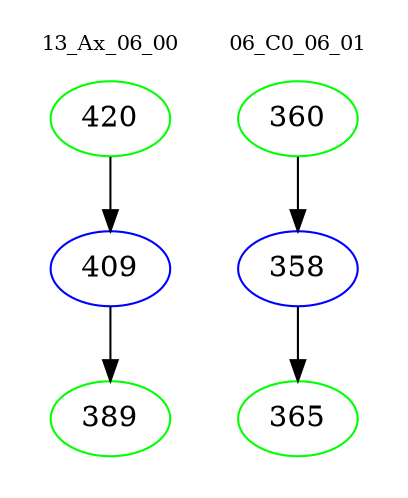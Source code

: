 digraph{
subgraph cluster_0 {
color = white
label = "13_Ax_06_00";
fontsize=10;
T0_420 [label="420", color="green"]
T0_420 -> T0_409 [color="black"]
T0_409 [label="409", color="blue"]
T0_409 -> T0_389 [color="black"]
T0_389 [label="389", color="green"]
}
subgraph cluster_1 {
color = white
label = "06_C0_06_01";
fontsize=10;
T1_360 [label="360", color="green"]
T1_360 -> T1_358 [color="black"]
T1_358 [label="358", color="blue"]
T1_358 -> T1_365 [color="black"]
T1_365 [label="365", color="green"]
}
}
